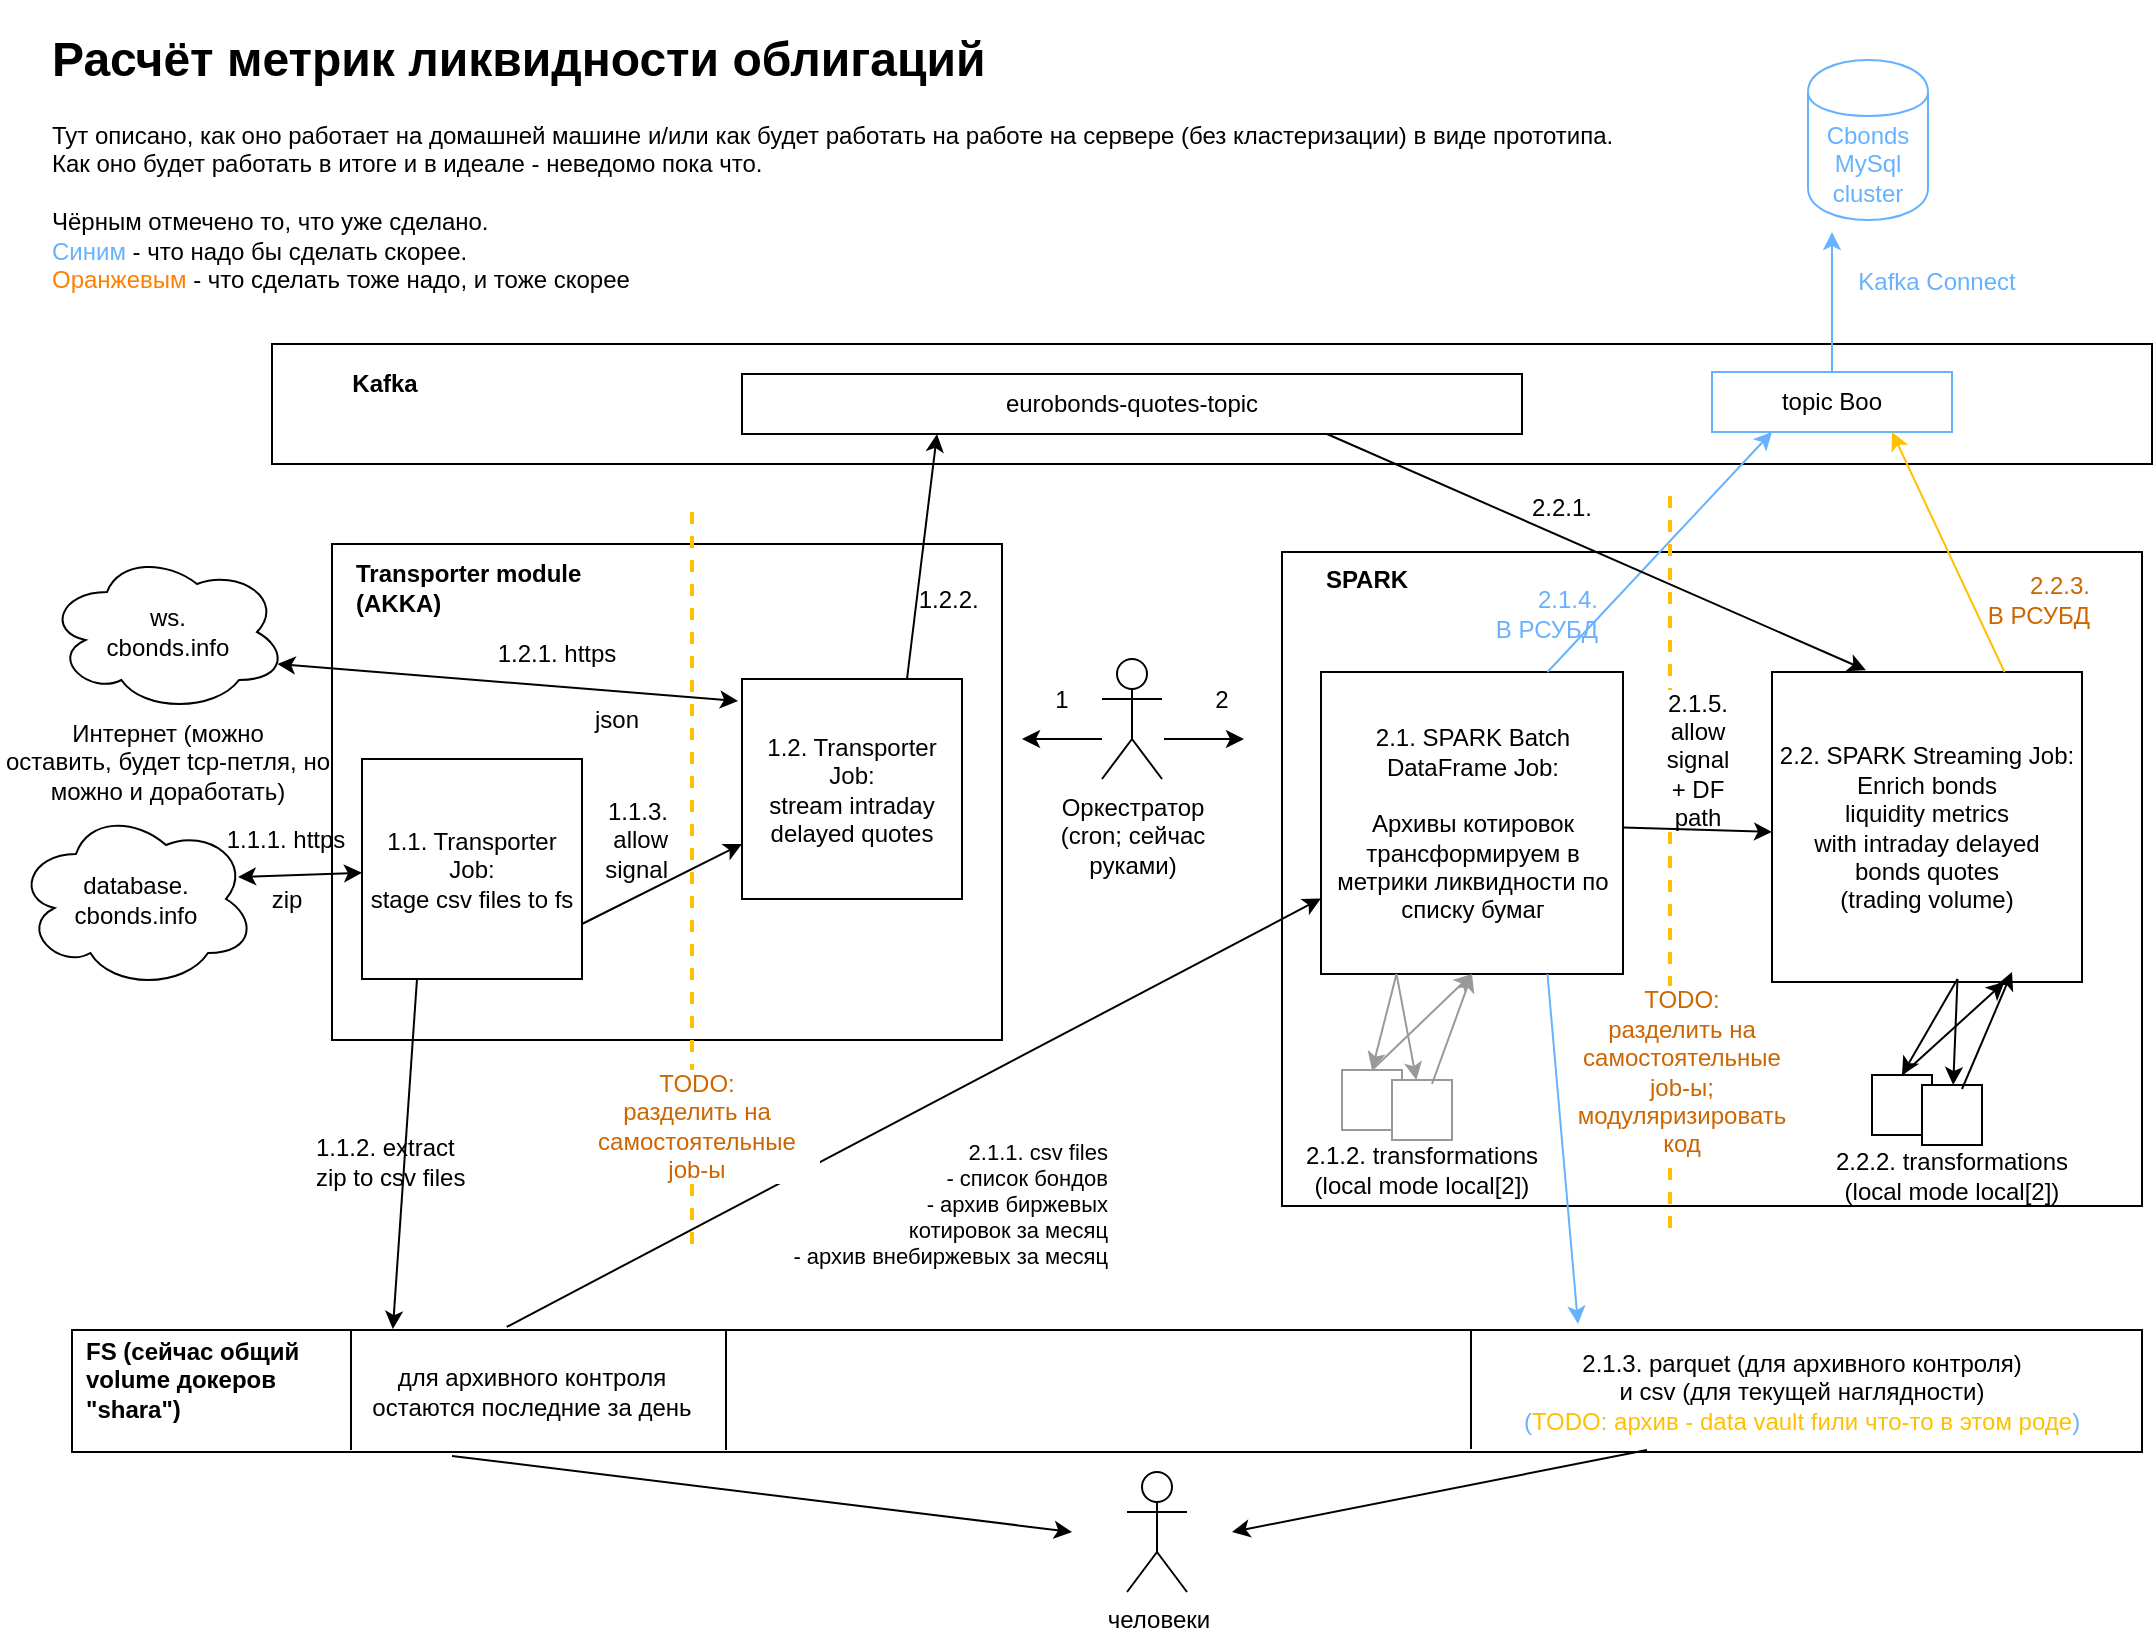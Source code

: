 <mxfile version="12.0.0" type="device" pages="1"><diagram name="Page-1" id="52a04d89-c75d-2922-d76d-85b35f80e030"><mxGraphModel dx="1341" dy="610" grid="1" gridSize="10" guides="1" tooltips="1" connect="1" arrows="1" fold="1" page="1" pageScale="1" pageWidth="1100" pageHeight="850" background="#ffffff" math="0" shadow="0"><root><mxCell id="0"/><mxCell id="1" parent="0"/><mxCell id="u4QCFXy-RTW34xqBZ_Ho-4" value="" style="rounded=0;whiteSpace=wrap;html=1;" parent="1" vertex="1"><mxGeometry x="170" y="276" width="335" height="248" as="geometry"/></mxCell><mxCell id="u4QCFXy-RTW34xqBZ_Ho-1" value="" style="rounded=0;whiteSpace=wrap;html=1;" parent="1" vertex="1"><mxGeometry x="40" y="669" width="1035" height="61" as="geometry"/></mxCell><mxCell id="u4QCFXy-RTW34xqBZ_Ho-2" value="1.1. Transporter Job:&lt;br&gt;stage csv files to fs" style="whiteSpace=wrap;html=1;aspect=fixed;" parent="1" vertex="1"><mxGeometry x="185" y="383.5" width="110" height="110" as="geometry"/></mxCell><mxCell id="u4QCFXy-RTW34xqBZ_Ho-5" value="Transporter module&lt;br&gt;(AKKA)" style="text;html=1;strokeColor=none;fillColor=none;align=left;verticalAlign=middle;whiteSpace=wrap;rounded=0;fontStyle=1" parent="1" vertex="1"><mxGeometry x="180" y="288" width="270" height="20" as="geometry"/></mxCell><mxCell id="u4QCFXy-RTW34xqBZ_Ho-6" value="Оркестратор&lt;br&gt;(cron; сейчас&lt;br&gt;руками)" style="shape=umlActor;verticalLabelPosition=bottom;labelBackgroundColor=#ffffff;verticalAlign=top;html=1;outlineConnect=0;" parent="1" vertex="1"><mxGeometry x="555" y="333.5" width="30" height="60" as="geometry"/></mxCell><mxCell id="u4QCFXy-RTW34xqBZ_Ho-7" value="" style="endArrow=classic;html=1;" parent="1" edge="1"><mxGeometry width="50" height="50" relative="1" as="geometry"><mxPoint x="555" y="373.5" as="sourcePoint"/><mxPoint x="515" y="373.5" as="targetPoint"/></mxGeometry></mxCell><mxCell id="u4QCFXy-RTW34xqBZ_Ho-8" value="database.&lt;br&gt;cbonds.info" style="ellipse;shape=cloud;whiteSpace=wrap;html=1;" parent="1" vertex="1"><mxGeometry x="12" y="408.5" width="120" height="90" as="geometry"/></mxCell><mxCell id="u4QCFXy-RTW34xqBZ_Ho-11" value="1.2. Transporter Job:&lt;br&gt;stream intraday delayed quotes" style="whiteSpace=wrap;html=1;aspect=fixed;strokeColor=#000000;fontColor=#000000;" parent="1" vertex="1"><mxGeometry x="375" y="343.5" width="110" height="110" as="geometry"/></mxCell><mxCell id="u4QCFXy-RTW34xqBZ_Ho-12" value="" style="endArrow=classic;html=1;" parent="1" edge="1"><mxGeometry width="50" height="50" relative="1" as="geometry"><mxPoint x="586" y="373.5" as="sourcePoint"/><mxPoint x="626" y="373.5" as="targetPoint"/></mxGeometry></mxCell><mxCell id="u4QCFXy-RTW34xqBZ_Ho-13" value="1.1.1. https" style="text;html=1;strokeColor=none;fillColor=none;align=center;verticalAlign=middle;whiteSpace=wrap;rounded=0;" parent="1" vertex="1"><mxGeometry x="113" y="414" width="68" height="20" as="geometry"/></mxCell><mxCell id="u4QCFXy-RTW34xqBZ_Ho-14" value="zip" style="text;html=1;strokeColor=none;fillColor=none;align=center;verticalAlign=middle;whiteSpace=wrap;rounded=0;" parent="1" vertex="1"><mxGeometry x="120" y="444" width="55" height="20" as="geometry"/></mxCell><mxCell id="u4QCFXy-RTW34xqBZ_Ho-15" value="" style="rounded=0;whiteSpace=wrap;html=1;" parent="1" vertex="1"><mxGeometry x="140" y="176" width="940" height="60" as="geometry"/></mxCell><mxCell id="u4QCFXy-RTW34xqBZ_Ho-16" value="" style="endArrow=classic;html=1;exitX=0.25;exitY=1;exitDx=0;exitDy=0;entryX=0.155;entryY=-0.008;entryDx=0;entryDy=0;entryPerimeter=0;" parent="1" source="u4QCFXy-RTW34xqBZ_Ho-2" target="u4QCFXy-RTW34xqBZ_Ho-1" edge="1"><mxGeometry width="50" height="50" relative="1" as="geometry"><mxPoint x="25" y="803.5" as="sourcePoint"/><mxPoint x="310" y="660" as="targetPoint"/></mxGeometry></mxCell><mxCell id="u4QCFXy-RTW34xqBZ_Ho-17" value="1.1.2. extract&lt;br&gt;zip to csv files" style="text;html=1;strokeColor=none;fillColor=none;align=left;verticalAlign=middle;whiteSpace=wrap;rounded=0;" parent="1" vertex="1"><mxGeometry x="160" y="571.5" width="95" height="27" as="geometry"/></mxCell><mxCell id="u4QCFXy-RTW34xqBZ_Ho-18" value="ws.&lt;br&gt;cbonds.info" style="ellipse;shape=cloud;whiteSpace=wrap;html=1;" parent="1" vertex="1"><mxGeometry x="27.5" y="280" width="120" height="80" as="geometry"/></mxCell><mxCell id="u4QCFXy-RTW34xqBZ_Ho-22" value="1.2.1. https" style="text;html=1;strokeColor=none;fillColor=none;align=center;verticalAlign=middle;whiteSpace=wrap;rounded=0;" parent="1" vertex="1"><mxGeometry x="250" y="321" width="65" height="20" as="geometry"/></mxCell><mxCell id="u4QCFXy-RTW34xqBZ_Ho-24" value="json" style="text;html=1;strokeColor=none;fillColor=none;align=center;verticalAlign=middle;whiteSpace=wrap;rounded=0;" parent="1" vertex="1"><mxGeometry x="290" y="354" width="45" height="20" as="geometry"/></mxCell><mxCell id="u4QCFXy-RTW34xqBZ_Ho-25" value="" style="endArrow=classic;html=1;exitX=0.75;exitY=0;exitDx=0;exitDy=0;entryX=0.25;entryY=1;entryDx=0;entryDy=0;strokeColor=#000000;" parent="1" source="u4QCFXy-RTW34xqBZ_Ho-11" target="u4QCFXy-RTW34xqBZ_Ho-56" edge="1"><mxGeometry width="50" height="50" relative="1" as="geometry"><mxPoint x="25" y="803.5" as="sourcePoint"/><mxPoint x="403" y="543.5" as="targetPoint"/></mxGeometry></mxCell><mxCell id="u4QCFXy-RTW34xqBZ_Ho-27" value="1" style="text;html=1;strokeColor=none;fillColor=none;align=center;verticalAlign=middle;whiteSpace=wrap;rounded=0;" parent="1" vertex="1"><mxGeometry x="515" y="343.5" width="40" height="20" as="geometry"/></mxCell><mxCell id="u4QCFXy-RTW34xqBZ_Ho-28" value="2" style="text;html=1;strokeColor=none;fillColor=none;align=center;verticalAlign=middle;whiteSpace=wrap;rounded=0;" parent="1" vertex="1"><mxGeometry x="595" y="343.5" width="40" height="20" as="geometry"/></mxCell><mxCell id="u4QCFXy-RTW34xqBZ_Ho-29" value="" style="endArrow=classic;startArrow=classic;html=1;exitX=0.96;exitY=0.7;exitDx=0;exitDy=0;exitPerimeter=0;entryX=-0.018;entryY=0.1;entryDx=0;entryDy=0;entryPerimeter=0;fontColor=#000000;strokeColor=#000000;" parent="1" source="u4QCFXy-RTW34xqBZ_Ho-18" target="u4QCFXy-RTW34xqBZ_Ho-11" edge="1"><mxGeometry width="50" height="50" relative="1" as="geometry"><mxPoint x="25" y="803.5" as="sourcePoint"/><mxPoint x="75" y="753.5" as="targetPoint"/></mxGeometry></mxCell><mxCell id="u4QCFXy-RTW34xqBZ_Ho-30" value="" style="endArrow=classic;startArrow=classic;html=1;exitX=0.925;exitY=0.378;exitDx=0;exitDy=0;exitPerimeter=0;" parent="1" source="u4QCFXy-RTW34xqBZ_Ho-8" target="u4QCFXy-RTW34xqBZ_Ho-2" edge="1"><mxGeometry width="50" height="50" relative="1" as="geometry"><mxPoint x="115" y="448.5" as="sourcePoint"/><mxPoint x="75" y="753.5" as="targetPoint"/></mxGeometry></mxCell><mxCell id="u4QCFXy-RTW34xqBZ_Ho-31" value="" style="rounded=0;whiteSpace=wrap;html=1;" parent="1" vertex="1"><mxGeometry x="645" y="280" width="430" height="327" as="geometry"/></mxCell><mxCell id="u4QCFXy-RTW34xqBZ_Ho-32" value="SPARK" style="text;html=1;strokeColor=none;fillColor=none;align=center;verticalAlign=middle;whiteSpace=wrap;rounded=0;fontStyle=1" parent="1" vertex="1"><mxGeometry x="645" y="284" width="85" height="20" as="geometry"/></mxCell><mxCell id="u4QCFXy-RTW34xqBZ_Ho-33" value="2.1. SPARK Batch&lt;br&gt;DataFrame Job:&lt;br&gt;&lt;br&gt;Архивы котировок трансформируем в метрики ликвидности по списку бумаг" style="whiteSpace=wrap;html=1;aspect=fixed;" parent="1" vertex="1"><mxGeometry x="664.5" y="340" width="151" height="151" as="geometry"/></mxCell><mxCell id="u4QCFXy-RTW34xqBZ_Ho-34" value="2.2. SPARK Streaming Job:&lt;br&gt;Enrich bonds&lt;br&gt;liquidity metrics&lt;br&gt;with&amp;nbsp;intraday delayed&lt;br&gt;bonds quotes&lt;br&gt;(trading volume)" style="whiteSpace=wrap;html=1;aspect=fixed;strokeColor=#000000;" parent="1" vertex="1"><mxGeometry x="890" y="340" width="155" height="155" as="geometry"/></mxCell><mxCell id="u4QCFXy-RTW34xqBZ_Ho-35" value="" style="endArrow=classic;html=1;exitX=1;exitY=0.75;exitDx=0;exitDy=0;entryX=0;entryY=0.75;entryDx=0;entryDy=0;strokeColor=#000000;" parent="1" source="u4QCFXy-RTW34xqBZ_Ho-2" target="u4QCFXy-RTW34xqBZ_Ho-11" edge="1"><mxGeometry width="50" height="50" relative="1" as="geometry"><mxPoint x="310" y="464" as="sourcePoint"/><mxPoint x="360" y="414" as="targetPoint"/></mxGeometry></mxCell><mxCell id="u4QCFXy-RTW34xqBZ_Ho-36" value="1.1.3. allow&lt;br&gt;signal" style="text;html=1;strokeColor=none;fillColor=none;align=right;verticalAlign=middle;whiteSpace=wrap;rounded=0;" parent="1" vertex="1"><mxGeometry x="300" y="413.5" width="40" height="20" as="geometry"/></mxCell><mxCell id="u4QCFXy-RTW34xqBZ_Ho-37" value="1.2.2.&amp;nbsp;" style="text;html=1;strokeColor=none;fillColor=none;align=center;verticalAlign=middle;whiteSpace=wrap;rounded=0;fontColor=#000000;" parent="1" vertex="1"><mxGeometry x="460" y="293.5" width="40" height="20" as="geometry"/></mxCell><mxCell id="u4QCFXy-RTW34xqBZ_Ho-38" value="" style="whiteSpace=wrap;html=1;aspect=fixed;strokeColor=#999999;" parent="1" vertex="1"><mxGeometry x="675" y="539" width="30" height="30" as="geometry"/></mxCell><mxCell id="u4QCFXy-RTW34xqBZ_Ho-39" value="" style="whiteSpace=wrap;html=1;aspect=fixed;strokeColor=#999999;" parent="1" vertex="1"><mxGeometry x="700" y="544" width="30" height="30" as="geometry"/></mxCell><mxCell id="u4QCFXy-RTW34xqBZ_Ho-40" value="" style="endArrow=classic;html=1;exitX=0.25;exitY=1;exitDx=0;exitDy=0;entryX=0.5;entryY=0;entryDx=0;entryDy=0;strokeColor=#999999;" parent="1" source="u4QCFXy-RTW34xqBZ_Ho-33" target="u4QCFXy-RTW34xqBZ_Ho-38" edge="1"><mxGeometry width="50" height="50" relative="1" as="geometry"><mxPoint x="20" y="796" as="sourcePoint"/><mxPoint x="70" y="746" as="targetPoint"/></mxGeometry></mxCell><mxCell id="u4QCFXy-RTW34xqBZ_Ho-41" value="" style="endArrow=classic;html=1;exitX=0.25;exitY=1;exitDx=0;exitDy=0;strokeColor=#999999;" parent="1" source="u4QCFXy-RTW34xqBZ_Ho-33" target="u4QCFXy-RTW34xqBZ_Ho-39" edge="1"><mxGeometry width="50" height="50" relative="1" as="geometry"><mxPoint x="20" y="796" as="sourcePoint"/><mxPoint x="70" y="746" as="targetPoint"/></mxGeometry></mxCell><mxCell id="u4QCFXy-RTW34xqBZ_Ho-42" value="" style="endArrow=classic;html=1;entryX=0.5;entryY=1;entryDx=0;entryDy=0;exitX=0.5;exitY=0;exitDx=0;exitDy=0;strokeColor=#999999;" parent="1" source="u4QCFXy-RTW34xqBZ_Ho-38" target="u4QCFXy-RTW34xqBZ_Ho-33" edge="1"><mxGeometry width="50" height="50" relative="1" as="geometry"><mxPoint x="20" y="796" as="sourcePoint"/><mxPoint x="70" y="746" as="targetPoint"/></mxGeometry></mxCell><mxCell id="u4QCFXy-RTW34xqBZ_Ho-43" value="" style="endArrow=classic;html=1;strokeColor=#999999;entryX=0.5;entryY=1;entryDx=0;entryDy=0;" parent="1" target="u4QCFXy-RTW34xqBZ_Ho-33" edge="1"><mxGeometry width="50" height="50" relative="1" as="geometry"><mxPoint x="720" y="546" as="sourcePoint"/><mxPoint x="750" y="496" as="targetPoint"/></mxGeometry></mxCell><mxCell id="u4QCFXy-RTW34xqBZ_Ho-44" value="" style="endArrow=classic;html=1;entryX=0;entryY=0.75;entryDx=0;entryDy=0;exitX=0.21;exitY=-0.025;exitDx=0;exitDy=0;exitPerimeter=0;" parent="1" source="u4QCFXy-RTW34xqBZ_Ho-1" target="u4QCFXy-RTW34xqBZ_Ho-33" edge="1"><mxGeometry width="50" height="50" relative="1" as="geometry"><mxPoint x="560" y="656" as="sourcePoint"/><mxPoint x="70" y="746" as="targetPoint"/></mxGeometry></mxCell><mxCell id="u4QCFXy-RTW34xqBZ_Ho-45" value="2.1.1. csv files&lt;br style=&quot;font-size: 11px&quot;&gt;- список бондов&lt;br style=&quot;font-size: 11px&quot;&gt;- архив биржевых&lt;br&gt;котировок за месяц&lt;br style=&quot;font-size: 11px&quot;&gt;- архив внебиржевых за месяц" style="text;html=1;strokeColor=none;fillColor=none;align=right;verticalAlign=middle;whiteSpace=wrap;rounded=0;fontSize=11;" parent="1" vertex="1"><mxGeometry x="400" y="573.5" width="160" height="64" as="geometry"/></mxCell><mxCell id="u4QCFXy-RTW34xqBZ_Ho-46" value="2.1.2. transformations&lt;br&gt;(local mode local[2])" style="text;html=1;strokeColor=none;fillColor=none;align=center;verticalAlign=middle;whiteSpace=wrap;rounded=0;" parent="1" vertex="1"><mxGeometry x="650" y="579" width="130" height="20" as="geometry"/></mxCell><mxCell id="u4QCFXy-RTW34xqBZ_Ho-47" value="" style="endArrow=classic;html=1;exitX=0.75;exitY=1;exitDx=0;exitDy=0;strokeColor=#66B2FF;" parent="1" source="u4QCFXy-RTW34xqBZ_Ho-33" edge="1"><mxGeometry width="50" height="50" relative="1" as="geometry"><mxPoint x="20" y="796" as="sourcePoint"/><mxPoint x="793" y="666" as="targetPoint"/></mxGeometry></mxCell><mxCell id="u4QCFXy-RTW34xqBZ_Ho-48" value="&lt;font color=&quot;#000000&quot;&gt;2.1.3. parquet (для архивного контроля)&lt;br&gt;и csv (для текущей наглядности)&lt;/font&gt;&lt;br&gt;(&lt;font color=&quot;#ffc001&quot;&gt;TODO: архив - data vault fили что-то в этом роде&lt;/font&gt;)" style="text;html=1;strokeColor=none;fillColor=none;align=center;verticalAlign=middle;whiteSpace=wrap;rounded=0;fontColor=#66B2FF;labelBackgroundColor=none;" parent="1" vertex="1"><mxGeometry x="750" y="670" width="310" height="59" as="geometry"/></mxCell><mxCell id="u4QCFXy-RTW34xqBZ_Ho-49" value="" style="endArrow=classic;html=1;exitX=0.75;exitY=0;exitDx=0;exitDy=0;entryX=0.25;entryY=1;entryDx=0;entryDy=0;strokeColor=#66B2FF;" parent="1" source="u4QCFXy-RTW34xqBZ_Ho-33" target="u4QCFXy-RTW34xqBZ_Ho-53" edge="1"><mxGeometry width="50" height="50" relative="1" as="geometry"><mxPoint x="20" y="796" as="sourcePoint"/><mxPoint x="70" y="746" as="targetPoint"/></mxGeometry></mxCell><mxCell id="u4QCFXy-RTW34xqBZ_Ho-50" value="2.1.4.&lt;br&gt;В РСУБД" style="text;html=1;strokeColor=none;fillColor=none;align=right;verticalAlign=middle;whiteSpace=wrap;rounded=0;fontColor=#66B2FF;" parent="1" vertex="1"><mxGeometry x="745" y="305.5" width="60" height="10" as="geometry"/></mxCell><mxCell id="u4QCFXy-RTW34xqBZ_Ho-53" value="topic Boo" style="rounded=0;whiteSpace=wrap;html=1;strokeColor=#66B2FF;" parent="1" vertex="1"><mxGeometry x="860" y="190" width="120" height="30" as="geometry"/></mxCell><mxCell id="u4QCFXy-RTW34xqBZ_Ho-54" value="" style="endArrow=classic;html=1;exitX=0.75;exitY=0;exitDx=0;exitDy=0;entryX=0.75;entryY=1;entryDx=0;entryDy=0;strokeColor=#FFC001;" parent="1" source="u4QCFXy-RTW34xqBZ_Ho-34" target="u4QCFXy-RTW34xqBZ_Ho-53" edge="1"><mxGeometry width="50" height="50" relative="1" as="geometry"><mxPoint x="20" y="796" as="sourcePoint"/><mxPoint x="70" y="746" as="targetPoint"/></mxGeometry></mxCell><mxCell id="u4QCFXy-RTW34xqBZ_Ho-55" value="2.2.3.&lt;br&gt;В РСУБД" style="text;html=1;strokeColor=none;fillColor=none;align=right;verticalAlign=middle;whiteSpace=wrap;rounded=0;fontColor=#CC6600;" parent="1" vertex="1"><mxGeometry x="968" y="299" width="83" height="10" as="geometry"/></mxCell><mxCell id="u4QCFXy-RTW34xqBZ_Ho-56" value="eurobonds-quotes-topic" style="rounded=0;whiteSpace=wrap;html=1;strokeColor=#000000;" parent="1" vertex="1"><mxGeometry x="375" y="191" width="390" height="30" as="geometry"/></mxCell><mxCell id="u4QCFXy-RTW34xqBZ_Ho-57" value="Kafka" style="text;html=1;strokeColor=none;fillColor=none;align=center;verticalAlign=middle;whiteSpace=wrap;rounded=0;fontStyle=1" parent="1" vertex="1"><mxGeometry x="160" y="186" width="73" height="20" as="geometry"/></mxCell><mxCell id="u4QCFXy-RTW34xqBZ_Ho-58" value="" style="endArrow=none;dashed=1;html=1;fontColor=#FFC001;strokeColor=#FFC001;strokeWidth=2;" parent="1" edge="1"><mxGeometry width="50" height="50" relative="1" as="geometry"><mxPoint x="350" y="626" as="sourcePoint"/><mxPoint x="350" y="256" as="targetPoint"/></mxGeometry></mxCell><mxCell id="u4QCFXy-RTW34xqBZ_Ho-59" value="TODO:&lt;br&gt;разделить на самостоятельные&lt;br&gt;job-ы" style="text;html=1;strokeColor=none;fillColor=none;align=center;verticalAlign=middle;whiteSpace=wrap;rounded=0;fontColor=#CC6600;labelBackgroundColor=#ffffff;" parent="1" vertex="1"><mxGeometry x="290" y="539.5" width="125" height="54" as="geometry"/></mxCell><mxCell id="u4QCFXy-RTW34xqBZ_Ho-60" value="" style="endArrow=none;dashed=1;html=1;fontColor=#FFC001;strokeColor=#FFC001;strokeWidth=2;" parent="1" edge="1"><mxGeometry width="50" height="50" relative="1" as="geometry"><mxPoint x="839" y="618" as="sourcePoint"/><mxPoint x="839" y="248" as="targetPoint"/></mxGeometry></mxCell><mxCell id="u4QCFXy-RTW34xqBZ_Ho-61" value="TODO:&lt;br&gt;разделить на самостоятельные job-ы;&lt;br&gt;модуляризировать код" style="text;html=1;strokeColor=none;fillColor=none;align=center;verticalAlign=middle;whiteSpace=wrap;rounded=0;fontColor=#CC6600;labelBackgroundColor=#ffffff;" parent="1" vertex="1"><mxGeometry x="790" y="510" width="110" height="59" as="geometry"/></mxCell><mxCell id="u4QCFXy-RTW34xqBZ_Ho-64" value="" style="endArrow=classic;html=1;strokeColor=#66B2FF;strokeWidth=1;fontColor=#66B2FF;exitX=0.5;exitY=0;exitDx=0;exitDy=0;" parent="1" source="u4QCFXy-RTW34xqBZ_Ho-53" edge="1"><mxGeometry width="50" height="50" relative="1" as="geometry"><mxPoint x="140" y="170" as="sourcePoint"/><mxPoint x="920" y="120" as="targetPoint"/></mxGeometry></mxCell><mxCell id="u4QCFXy-RTW34xqBZ_Ho-65" value="Kafka Connect" style="text;html=1;strokeColor=none;fillColor=none;align=center;verticalAlign=middle;whiteSpace=wrap;rounded=0;fontColor=#66B2FF;" parent="1" vertex="1"><mxGeometry x="925" y="140" width="95" height="10" as="geometry"/></mxCell><mxCell id="u4QCFXy-RTW34xqBZ_Ho-66" value="Cbonds&lt;br&gt;MySql&lt;br&gt;cluster" style="shape=cylinder;whiteSpace=wrap;html=1;boundedLbl=1;backgroundOutline=1;strokeColor=#66B2FF;fontColor=#66B2FF;" parent="1" vertex="1"><mxGeometry x="908" y="34" width="60" height="80" as="geometry"/></mxCell><mxCell id="u4QCFXy-RTW34xqBZ_Ho-67" value="" style="endArrow=classic;html=1;strokeColor=#000000;strokeWidth=1;fontColor=#66B2FF;entryX=0.303;entryY=-0.006;entryDx=0;entryDy=0;entryPerimeter=0;exitX=0.75;exitY=1;exitDx=0;exitDy=0;" parent="1" source="u4QCFXy-RTW34xqBZ_Ho-56" target="u4QCFXy-RTW34xqBZ_Ho-34" edge="1"><mxGeometry width="50" height="50" relative="1" as="geometry"><mxPoint x="705" y="139" as="sourcePoint"/><mxPoint x="755" y="89" as="targetPoint"/></mxGeometry></mxCell><mxCell id="u4QCFXy-RTW34xqBZ_Ho-68" value="" style="whiteSpace=wrap;html=1;aspect=fixed;strokeColor=#000000;" parent="1" vertex="1"><mxGeometry x="940" y="541.5" width="30" height="30" as="geometry"/></mxCell><mxCell id="u4QCFXy-RTW34xqBZ_Ho-69" value="" style="whiteSpace=wrap;html=1;aspect=fixed;strokeColor=#000000;" parent="1" vertex="1"><mxGeometry x="965" y="546.5" width="30" height="30" as="geometry"/></mxCell><mxCell id="u4QCFXy-RTW34xqBZ_Ho-70" value="" style="endArrow=classic;html=1;exitX=0.25;exitY=1;exitDx=0;exitDy=0;entryX=0.5;entryY=0;entryDx=0;entryDy=0;strokeColor=#000000;" parent="1" target="u4QCFXy-RTW34xqBZ_Ho-68" edge="1"><mxGeometry width="50" height="50" relative="1" as="geometry"><mxPoint x="982.75" y="493.5" as="sourcePoint"/><mxPoint x="335" y="748.5" as="targetPoint"/></mxGeometry></mxCell><mxCell id="u4QCFXy-RTW34xqBZ_Ho-71" value="" style="endArrow=classic;html=1;exitX=0.25;exitY=1;exitDx=0;exitDy=0;strokeColor=#000000;" parent="1" target="u4QCFXy-RTW34xqBZ_Ho-69" edge="1"><mxGeometry width="50" height="50" relative="1" as="geometry"><mxPoint x="982.75" y="493.5" as="sourcePoint"/><mxPoint x="335" y="748.5" as="targetPoint"/></mxGeometry></mxCell><mxCell id="u4QCFXy-RTW34xqBZ_Ho-72" value="" style="endArrow=classic;html=1;entryX=0.75;entryY=1;entryDx=0;entryDy=0;exitX=0.5;exitY=0;exitDx=0;exitDy=0;strokeColor=#000000;" parent="1" source="u4QCFXy-RTW34xqBZ_Ho-68" target="u4QCFXy-RTW34xqBZ_Ho-34" edge="1"><mxGeometry width="50" height="50" relative="1" as="geometry"><mxPoint x="285" y="798.5" as="sourcePoint"/><mxPoint x="1020.5" y="493.5" as="targetPoint"/></mxGeometry></mxCell><mxCell id="u4QCFXy-RTW34xqBZ_Ho-73" value="" style="endArrow=classic;html=1;strokeColor=#000000;" parent="1" edge="1"><mxGeometry width="50" height="50" relative="1" as="geometry"><mxPoint x="985" y="548.5" as="sourcePoint"/><mxPoint x="1010" y="490" as="targetPoint"/></mxGeometry></mxCell><mxCell id="u4QCFXy-RTW34xqBZ_Ho-74" value="2.2.2. transformations&lt;br&gt;(local mode&amp;nbsp;local[2])" style="text;html=1;strokeColor=none;fillColor=none;align=center;verticalAlign=middle;whiteSpace=wrap;rounded=0;fontColor=#000000;" parent="1" vertex="1"><mxGeometry x="900" y="582" width="160" height="20" as="geometry"/></mxCell><mxCell id="u4QCFXy-RTW34xqBZ_Ho-75" value="2.2.1." style="text;html=1;strokeColor=none;fillColor=none;align=center;verticalAlign=middle;whiteSpace=wrap;rounded=0;fontColor=#000000;" parent="1" vertex="1"><mxGeometry x="765" y="248" width="40" height="20" as="geometry"/></mxCell><mxCell id="u4QCFXy-RTW34xqBZ_Ho-76" value="Интернет (можно оставить,&amp;nbsp;будет tcp-петля, но можно и доработать)" style="text;html=1;strokeColor=none;fillColor=none;align=center;verticalAlign=middle;whiteSpace=wrap;rounded=0;fontColor=#000000;" parent="1" vertex="1"><mxGeometry x="4.5" y="374.5" width="166" height="20" as="geometry"/></mxCell><mxCell id="u4QCFXy-RTW34xqBZ_Ho-80" value="&lt;font color=&quot;#000000&quot;&gt;для архивного контроля остаются последние за день&lt;/font&gt;" style="rounded=0;whiteSpace=wrap;html=1;labelBackgroundColor=none;strokeColor=none;fontColor=#CC6600;" parent="1" vertex="1"><mxGeometry x="175" y="679.5" width="190" height="40" as="geometry"/></mxCell><mxCell id="u4QCFXy-RTW34xqBZ_Ho-81" value="&lt;font color=&quot;#000000&quot;&gt;человеки&lt;/font&gt;" style="shape=umlActor;verticalLabelPosition=bottom;labelBackgroundColor=#ffffff;verticalAlign=top;html=1;outlineConnect=0;strokeColor=#000000;fontColor=#CC6600;" parent="1" vertex="1"><mxGeometry x="567.5" y="740" width="30" height="60" as="geometry"/></mxCell><mxCell id="u4QCFXy-RTW34xqBZ_Ho-82" value="" style="endArrow=classic;html=1;strokeColor=#000000;strokeWidth=1;fontColor=#000000;exitX=0.25;exitY=1;exitDx=0;exitDy=0;" parent="1" source="u4QCFXy-RTW34xqBZ_Ho-48" edge="1"><mxGeometry width="50" height="50" relative="1" as="geometry"><mxPoint x="10" y="920" as="sourcePoint"/><mxPoint x="620" y="770" as="targetPoint"/></mxGeometry></mxCell><mxCell id="u4QCFXy-RTW34xqBZ_Ho-87" value="&lt;h1&gt;&lt;font color=&quot;#000000&quot;&gt;Расчёт метрик ликвидности облигаций&lt;/font&gt;&lt;/h1&gt;&lt;p&gt;&lt;font color=&quot;#000000&quot;&gt;Тут описано, как оно работает на домашней машине и/или как будет работать на работе на сервере (без кластеризации) в виде прототипа.&lt;br&gt;Как оно будет работать в итоге и в идеале - неведомо пока что.&lt;br&gt;&lt;/font&gt;&lt;br&gt;&lt;font color=&quot;#000000&quot;&gt;Чёрным отмечено то, что уже сделано.&lt;br&gt;&lt;/font&gt;&lt;font color=&quot;#66b2ff&quot;&gt;Синим &lt;/font&gt;&lt;font color=&quot;#000000&quot;&gt;- что надо бы сделать скорее. &lt;br&gt;&lt;/font&gt;&lt;font color=&quot;#ff8000&quot;&gt;Оранжевым &lt;/font&gt;&lt;font color=&quot;#000000&quot;&gt;- что сделать тоже надо, и тоже скорее&lt;/font&gt;&lt;/p&gt;" style="text;html=1;strokeColor=none;fillColor=none;spacing=5;spacingTop=-20;whiteSpace=wrap;overflow=hidden;rounded=0;labelBackgroundColor=none;fontColor=#CC6600;" parent="1" vertex="1"><mxGeometry x="25" y="14" width="815" height="146" as="geometry"/></mxCell><mxCell id="u4QCFXy-RTW34xqBZ_Ho-88" value="" style="endArrow=classic;html=1;strokeColor=#000000;strokeWidth=1;fontColor=#CC6600;" parent="1" edge="1"><mxGeometry width="50" height="50" relative="1" as="geometry"><mxPoint x="230" y="732" as="sourcePoint"/><mxPoint x="540" y="770" as="targetPoint"/></mxGeometry></mxCell><mxCell id="u4QCFXy-RTW34xqBZ_Ho-90" value="" style="endArrow=none;html=1;strokeColor=#000000;strokeWidth=1;fontColor=#CC6600;exitX=0.25;exitY=1;exitDx=0;exitDy=0;entryX=0.25;entryY=0;entryDx=0;entryDy=0;" parent="1" edge="1"><mxGeometry width="50" height="50" relative="1" as="geometry"><mxPoint x="739.5" y="728.5" as="sourcePoint"/><mxPoint x="739.5" y="668.5" as="targetPoint"/></mxGeometry></mxCell><mxCell id="u4QCFXy-RTW34xqBZ_Ho-93" value="&lt;b style=&quot;color: rgb(0 , 0 , 0) ; font-size: 12px&quot;&gt;FS (сейчас общий volume докеров &quot;shara&quot;)&lt;/b&gt;" style="text;html=1;strokeColor=none;fillColor=none;align=left;verticalAlign=middle;whiteSpace=wrap;rounded=0;labelBackgroundColor=none;fontSize=11;fontColor=#CC6600;" parent="1" vertex="1"><mxGeometry x="45" y="684" width="115" height="20" as="geometry"/></mxCell><mxCell id="u4QCFXy-RTW34xqBZ_Ho-95" value="" style="endArrow=none;html=1;strokeColor=#000000;strokeWidth=1;fontColor=#CC6600;exitX=0.25;exitY=1;exitDx=0;exitDy=0;entryX=0.25;entryY=0;entryDx=0;entryDy=0;" parent="1" edge="1"><mxGeometry width="50" height="50" relative="1" as="geometry"><mxPoint x="367" y="729" as="sourcePoint"/><mxPoint x="367.0" y="669" as="targetPoint"/></mxGeometry></mxCell><mxCell id="u4QCFXy-RTW34xqBZ_Ho-96" value="" style="endArrow=none;html=1;strokeColor=#000000;strokeWidth=1;fontColor=#CC6600;exitX=0.25;exitY=1;exitDx=0;exitDy=0;entryX=0.25;entryY=0;entryDx=0;entryDy=0;" parent="1" edge="1"><mxGeometry width="50" height="50" relative="1" as="geometry"><mxPoint x="179.5" y="729" as="sourcePoint"/><mxPoint x="179.5" y="669" as="targetPoint"/></mxGeometry></mxCell><mxCell id="u4QCFXy-RTW34xqBZ_Ho-97" value="2.1.5. allow signal + DF path" style="text;html=1;strokeColor=none;fillColor=none;align=center;verticalAlign=middle;whiteSpace=wrap;rounded=0;labelBackgroundColor=#ffffff;" parent="1" vertex="1"><mxGeometry x="833" y="373.5" width="40" height="20" as="geometry"/></mxCell><mxCell id="u4QCFXy-RTW34xqBZ_Ho-100" value="" style="endArrow=classic;html=1;strokeColor=#000000;strokeWidth=1;fontSize=11;fontColor=#CC6600;" parent="1" source="u4QCFXy-RTW34xqBZ_Ho-33" edge="1"><mxGeometry width="50" height="50" relative="1" as="geometry"><mxPoint x="850" y="470" as="sourcePoint"/><mxPoint x="890" y="420" as="targetPoint"/></mxGeometry></mxCell></root></mxGraphModel></diagram></mxfile>